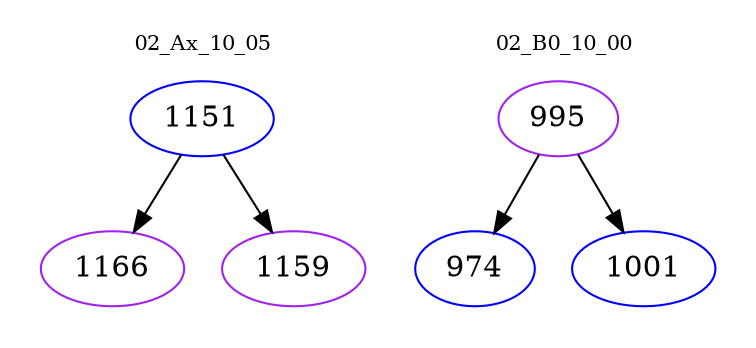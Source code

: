 digraph{
subgraph cluster_0 {
color = white
label = "02_Ax_10_05";
fontsize=10;
T0_1151 [label="1151", color="blue"]
T0_1151 -> T0_1166 [color="black"]
T0_1166 [label="1166", color="purple"]
T0_1151 -> T0_1159 [color="black"]
T0_1159 [label="1159", color="purple"]
}
subgraph cluster_1 {
color = white
label = "02_B0_10_00";
fontsize=10;
T1_995 [label="995", color="purple"]
T1_995 -> T1_974 [color="black"]
T1_974 [label="974", color="blue"]
T1_995 -> T1_1001 [color="black"]
T1_1001 [label="1001", color="blue"]
}
}
